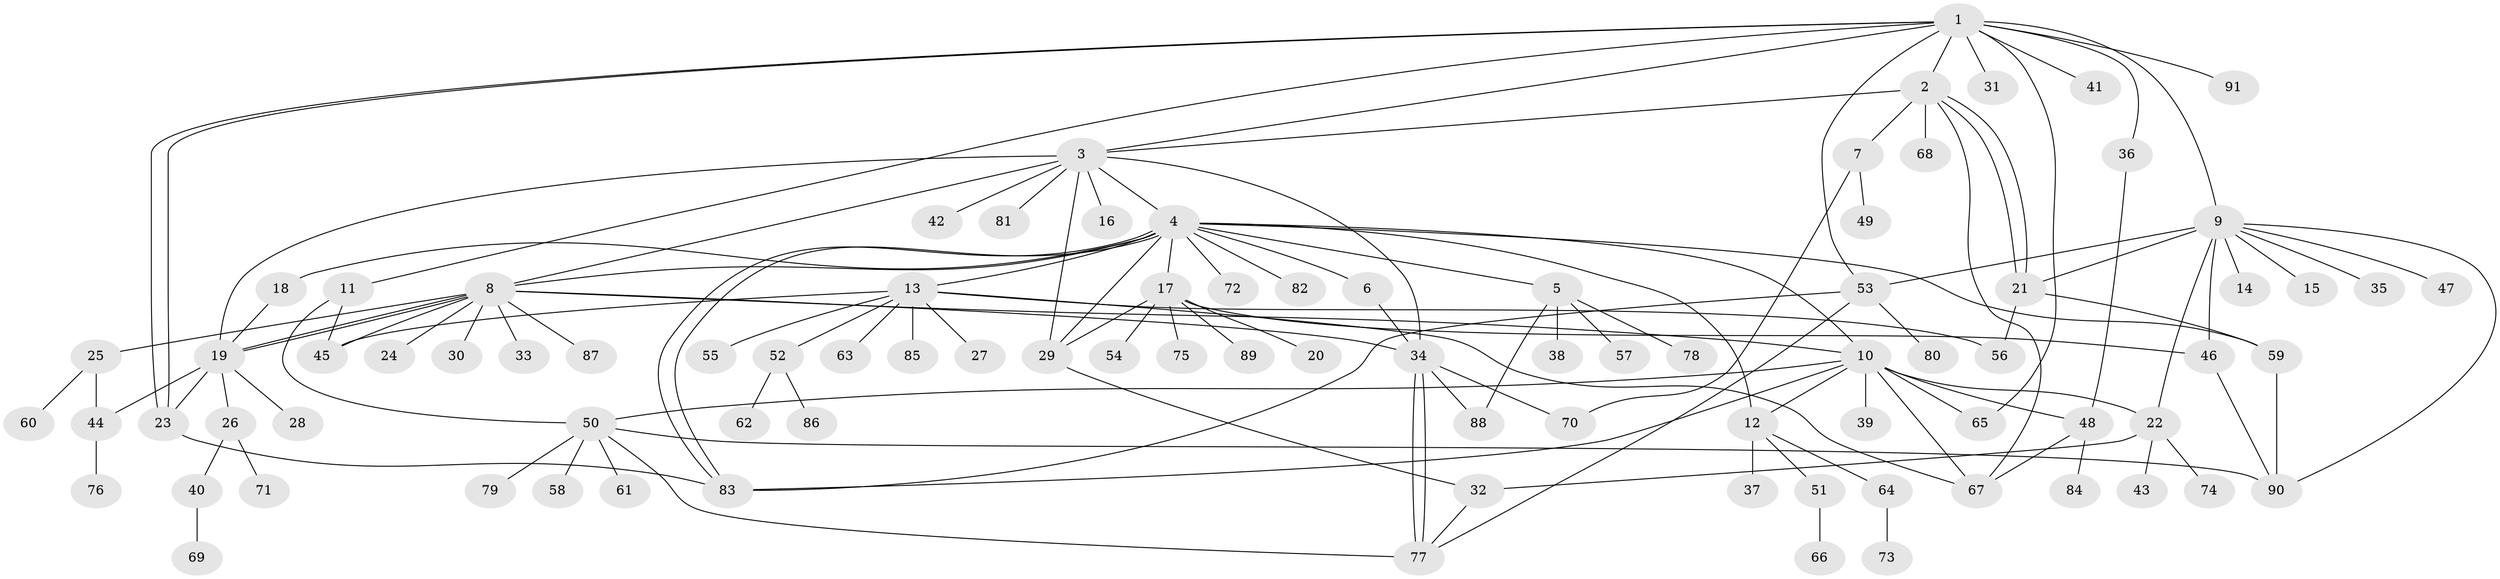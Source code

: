 // Generated by graph-tools (version 1.1) at 2025/01/03/09/25 03:01:53]
// undirected, 91 vertices, 133 edges
graph export_dot {
graph [start="1"]
  node [color=gray90,style=filled];
  1;
  2;
  3;
  4;
  5;
  6;
  7;
  8;
  9;
  10;
  11;
  12;
  13;
  14;
  15;
  16;
  17;
  18;
  19;
  20;
  21;
  22;
  23;
  24;
  25;
  26;
  27;
  28;
  29;
  30;
  31;
  32;
  33;
  34;
  35;
  36;
  37;
  38;
  39;
  40;
  41;
  42;
  43;
  44;
  45;
  46;
  47;
  48;
  49;
  50;
  51;
  52;
  53;
  54;
  55;
  56;
  57;
  58;
  59;
  60;
  61;
  62;
  63;
  64;
  65;
  66;
  67;
  68;
  69;
  70;
  71;
  72;
  73;
  74;
  75;
  76;
  77;
  78;
  79;
  80;
  81;
  82;
  83;
  84;
  85;
  86;
  87;
  88;
  89;
  90;
  91;
  1 -- 2;
  1 -- 3;
  1 -- 9;
  1 -- 11;
  1 -- 23;
  1 -- 23;
  1 -- 31;
  1 -- 36;
  1 -- 41;
  1 -- 53;
  1 -- 65;
  1 -- 91;
  2 -- 3;
  2 -- 7;
  2 -- 21;
  2 -- 21;
  2 -- 67;
  2 -- 68;
  3 -- 4;
  3 -- 8;
  3 -- 16;
  3 -- 19;
  3 -- 29;
  3 -- 34;
  3 -- 42;
  3 -- 81;
  4 -- 5;
  4 -- 6;
  4 -- 8;
  4 -- 10;
  4 -- 12;
  4 -- 13;
  4 -- 17;
  4 -- 18;
  4 -- 29;
  4 -- 59;
  4 -- 72;
  4 -- 82;
  4 -- 83;
  4 -- 83;
  5 -- 38;
  5 -- 57;
  5 -- 78;
  5 -- 88;
  6 -- 34;
  7 -- 49;
  7 -- 70;
  8 -- 10;
  8 -- 19;
  8 -- 19;
  8 -- 24;
  8 -- 25;
  8 -- 30;
  8 -- 33;
  8 -- 34;
  8 -- 45;
  8 -- 87;
  9 -- 14;
  9 -- 15;
  9 -- 21;
  9 -- 22;
  9 -- 35;
  9 -- 46;
  9 -- 47;
  9 -- 53;
  9 -- 90;
  10 -- 12;
  10 -- 22;
  10 -- 39;
  10 -- 48;
  10 -- 50;
  10 -- 65;
  10 -- 67;
  10 -- 83;
  11 -- 45;
  11 -- 50;
  12 -- 37;
  12 -- 51;
  12 -- 64;
  13 -- 27;
  13 -- 45;
  13 -- 52;
  13 -- 55;
  13 -- 56;
  13 -- 63;
  13 -- 67;
  13 -- 85;
  17 -- 20;
  17 -- 29;
  17 -- 46;
  17 -- 54;
  17 -- 75;
  17 -- 89;
  18 -- 19;
  19 -- 23;
  19 -- 26;
  19 -- 28;
  19 -- 44;
  21 -- 56;
  21 -- 59;
  22 -- 32;
  22 -- 43;
  22 -- 74;
  23 -- 83;
  25 -- 44;
  25 -- 60;
  26 -- 40;
  26 -- 71;
  29 -- 32;
  32 -- 77;
  34 -- 70;
  34 -- 77;
  34 -- 77;
  34 -- 88;
  36 -- 48;
  40 -- 69;
  44 -- 76;
  46 -- 90;
  48 -- 67;
  48 -- 84;
  50 -- 58;
  50 -- 61;
  50 -- 77;
  50 -- 79;
  50 -- 90;
  51 -- 66;
  52 -- 62;
  52 -- 86;
  53 -- 77;
  53 -- 80;
  53 -- 83;
  59 -- 90;
  64 -- 73;
}
